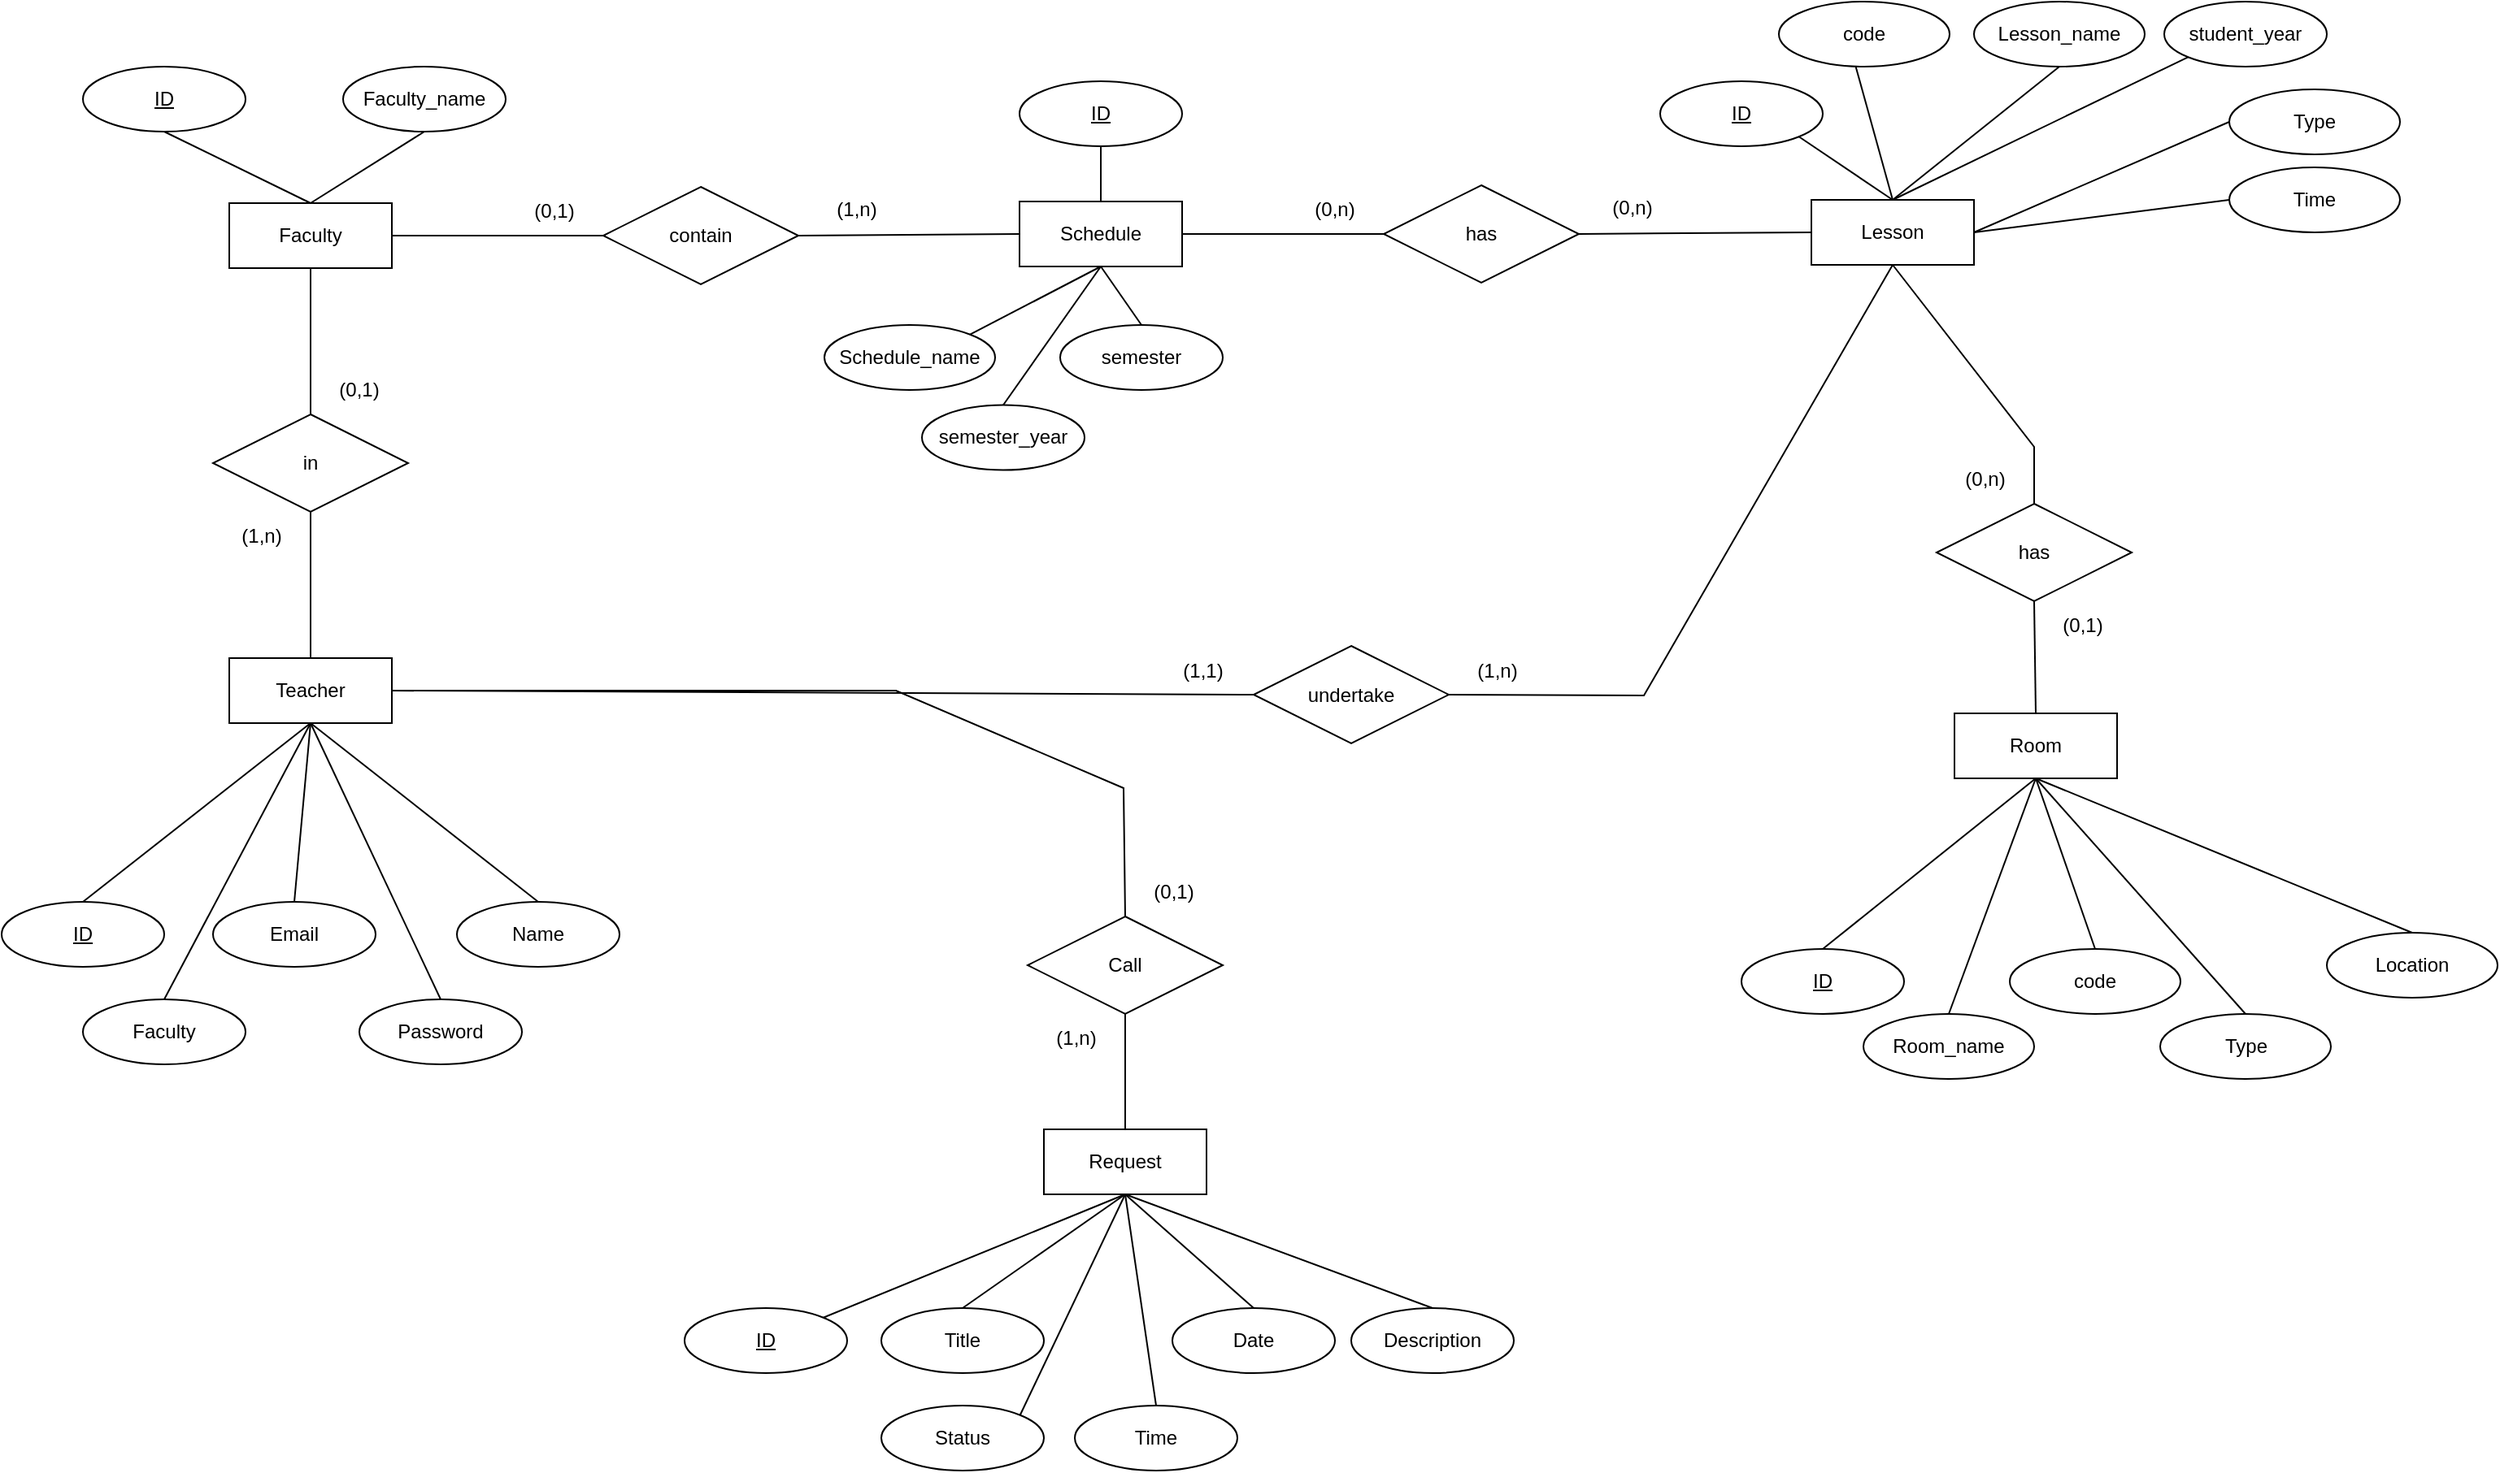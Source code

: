 <mxfile version="24.0.4" type="device">
  <diagram id="Ugs2vV4A1KuJ4jjXR2ai" name="database">
    <mxGraphModel dx="1878" dy="995" grid="1" gridSize="10" guides="1" tooltips="1" connect="1" arrows="1" fold="1" page="1" pageScale="1" pageWidth="1169" pageHeight="827" math="0" shadow="0">
      <root>
        <mxCell id="0" />
        <mxCell id="1" parent="0" />
        <mxCell id="J57o424mAd_ZCcqMx-QD-1" value="Teacher" style="whiteSpace=wrap;html=1;align=center;" parent="1" vertex="1">
          <mxGeometry x="540" y="724" width="100" height="40" as="geometry" />
        </mxCell>
        <mxCell id="J57o424mAd_ZCcqMx-QD-2" value="Faculty" style="whiteSpace=wrap;html=1;align=center;" parent="1" vertex="1">
          <mxGeometry x="540" y="444" width="100" height="40" as="geometry" />
        </mxCell>
        <mxCell id="J57o424mAd_ZCcqMx-QD-3" value="Schedule" style="whiteSpace=wrap;html=1;align=center;" parent="1" vertex="1">
          <mxGeometry x="1026" y="443" width="100" height="40" as="geometry" />
        </mxCell>
        <mxCell id="J57o424mAd_ZCcqMx-QD-4" value="Lesson" style="whiteSpace=wrap;html=1;align=center;" parent="1" vertex="1">
          <mxGeometry x="1513" y="442" width="100" height="40" as="geometry" />
        </mxCell>
        <mxCell id="J57o424mAd_ZCcqMx-QD-5" value="Room" style="whiteSpace=wrap;html=1;align=center;" parent="1" vertex="1">
          <mxGeometry x="1601" y="758" width="100" height="40" as="geometry" />
        </mxCell>
        <mxCell id="J57o424mAd_ZCcqMx-QD-7" value="Request" style="whiteSpace=wrap;html=1;align=center;" parent="1" vertex="1">
          <mxGeometry x="1041" y="1014" width="100" height="40" as="geometry" />
        </mxCell>
        <mxCell id="J57o424mAd_ZCcqMx-QD-9" value="Call" style="shape=rhombus;perimeter=rhombusPerimeter;whiteSpace=wrap;html=1;align=center;" parent="1" vertex="1">
          <mxGeometry x="1031" y="883" width="120" height="60" as="geometry" />
        </mxCell>
        <mxCell id="J57o424mAd_ZCcqMx-QD-13" value="" style="endArrow=none;html=1;rounded=0;exitX=1;exitY=0.5;exitDx=0;exitDy=0;entryX=0.5;entryY=0;entryDx=0;entryDy=0;" parent="1" source="J57o424mAd_ZCcqMx-QD-1" target="J57o424mAd_ZCcqMx-QD-9" edge="1">
          <mxGeometry width="50" height="50" relative="1" as="geometry">
            <mxPoint x="770" y="1054" as="sourcePoint" />
            <mxPoint x="820" y="1004" as="targetPoint" />
            <Array as="points">
              <mxPoint x="950" y="744" />
              <mxPoint x="1090" y="804" />
            </Array>
          </mxGeometry>
        </mxCell>
        <mxCell id="J57o424mAd_ZCcqMx-QD-14" value="" style="endArrow=none;html=1;rounded=0;exitX=0.5;exitY=1;exitDx=0;exitDy=0;entryX=0.5;entryY=0;entryDx=0;entryDy=0;" parent="1" source="J57o424mAd_ZCcqMx-QD-9" target="J57o424mAd_ZCcqMx-QD-7" edge="1">
          <mxGeometry width="50" height="50" relative="1" as="geometry">
            <mxPoint x="810" y="1084" as="sourcePoint" />
            <mxPoint x="930" y="1084" as="targetPoint" />
          </mxGeometry>
        </mxCell>
        <mxCell id="J57o424mAd_ZCcqMx-QD-15" value="" style="endArrow=none;html=1;rounded=0;exitX=1;exitY=0.5;exitDx=0;exitDy=0;entryX=0;entryY=0.5;entryDx=0;entryDy=0;" parent="1" source="J57o424mAd_ZCcqMx-QD-2" target="J57o424mAd_ZCcqMx-QD-16" edge="1">
          <mxGeometry width="50" height="50" relative="1" as="geometry">
            <mxPoint x="660" y="638" as="sourcePoint" />
            <mxPoint x="780" y="638" as="targetPoint" />
          </mxGeometry>
        </mxCell>
        <mxCell id="J57o424mAd_ZCcqMx-QD-16" value="contain" style="shape=rhombus;perimeter=rhombusPerimeter;whiteSpace=wrap;html=1;align=center;" parent="1" vertex="1">
          <mxGeometry x="770" y="434" width="120" height="60" as="geometry" />
        </mxCell>
        <mxCell id="J57o424mAd_ZCcqMx-QD-17" value="has" style="shape=rhombus;perimeter=rhombusPerimeter;whiteSpace=wrap;html=1;align=center;" parent="1" vertex="1">
          <mxGeometry x="1590" y="629" width="120" height="60" as="geometry" />
        </mxCell>
        <mxCell id="J57o424mAd_ZCcqMx-QD-19" value="has" style="shape=rhombus;perimeter=rhombusPerimeter;whiteSpace=wrap;html=1;align=center;" parent="1" vertex="1">
          <mxGeometry x="1250" y="433" width="120" height="60" as="geometry" />
        </mxCell>
        <mxCell id="J57o424mAd_ZCcqMx-QD-20" value="undertake" style="shape=rhombus;perimeter=rhombusPerimeter;whiteSpace=wrap;html=1;align=center;" parent="1" vertex="1">
          <mxGeometry x="1170" y="716.5" width="120" height="60" as="geometry" />
        </mxCell>
        <mxCell id="J57o424mAd_ZCcqMx-QD-21" value="" style="endArrow=none;html=1;rounded=0;exitX=0;exitY=0.5;exitDx=0;exitDy=0;entryX=1;entryY=0.5;entryDx=0;entryDy=0;" parent="1" source="J57o424mAd_ZCcqMx-QD-3" target="J57o424mAd_ZCcqMx-QD-16" edge="1">
          <mxGeometry width="50" height="50" relative="1" as="geometry">
            <mxPoint x="640" y="878" as="sourcePoint" />
            <mxPoint x="770" y="878" as="targetPoint" />
          </mxGeometry>
        </mxCell>
        <mxCell id="J57o424mAd_ZCcqMx-QD-22" value="" style="endArrow=none;html=1;rounded=0;exitX=1;exitY=0.5;exitDx=0;exitDy=0;entryX=0.5;entryY=1;entryDx=0;entryDy=0;" parent="1" source="J57o424mAd_ZCcqMx-QD-20" target="J57o424mAd_ZCcqMx-QD-4" edge="1">
          <mxGeometry width="50" height="50" relative="1" as="geometry">
            <mxPoint x="1450" y="780.25" as="sourcePoint" />
            <mxPoint x="1650" y="730.25" as="targetPoint" />
            <Array as="points">
              <mxPoint x="1410" y="747" />
            </Array>
          </mxGeometry>
        </mxCell>
        <mxCell id="J57o424mAd_ZCcqMx-QD-24" value="" style="endArrow=none;html=1;rounded=0;exitX=0;exitY=0.5;exitDx=0;exitDy=0;entryX=1;entryY=0.5;entryDx=0;entryDy=0;" parent="1" source="J57o424mAd_ZCcqMx-QD-19" target="J57o424mAd_ZCcqMx-QD-3" edge="1">
          <mxGeometry width="50" height="50" relative="1" as="geometry">
            <mxPoint x="1549" y="614" as="sourcePoint" />
            <mxPoint x="1340" y="614" as="targetPoint" />
          </mxGeometry>
        </mxCell>
        <mxCell id="J57o424mAd_ZCcqMx-QD-25" value="" style="endArrow=none;html=1;rounded=0;exitX=0.5;exitY=0;exitDx=0;exitDy=0;entryX=0.5;entryY=1;entryDx=0;entryDy=0;" parent="1" source="J57o424mAd_ZCcqMx-QD-17" target="J57o424mAd_ZCcqMx-QD-4" edge="1">
          <mxGeometry width="50" height="50" relative="1" as="geometry">
            <mxPoint x="1610" y="819.75" as="sourcePoint" />
            <mxPoint x="1620" y="969.75" as="targetPoint" />
            <Array as="points">
              <mxPoint x="1650" y="594" />
            </Array>
          </mxGeometry>
        </mxCell>
        <mxCell id="J57o424mAd_ZCcqMx-QD-27" value="" style="endArrow=none;html=1;rounded=0;entryX=1;entryY=0.5;entryDx=0;entryDy=0;exitX=0;exitY=0.5;exitDx=0;exitDy=0;" parent="1" source="J57o424mAd_ZCcqMx-QD-4" target="J57o424mAd_ZCcqMx-QD-19" edge="1">
          <mxGeometry width="50" height="50" relative="1" as="geometry">
            <mxPoint x="1530" y="878" as="sourcePoint" />
            <mxPoint x="1090" y="878" as="targetPoint" />
          </mxGeometry>
        </mxCell>
        <mxCell id="J57o424mAd_ZCcqMx-QD-28" value="" style="endArrow=none;html=1;rounded=0;entryX=0.5;entryY=1;entryDx=0;entryDy=0;exitX=0.5;exitY=0;exitDx=0;exitDy=0;" parent="1" source="J57o424mAd_ZCcqMx-QD-5" target="J57o424mAd_ZCcqMx-QD-17" edge="1">
          <mxGeometry width="50" height="50" relative="1" as="geometry">
            <mxPoint x="2140" y="775" as="sourcePoint" />
            <mxPoint x="1940" y="765" as="targetPoint" />
          </mxGeometry>
        </mxCell>
        <mxCell id="J57o424mAd_ZCcqMx-QD-29" value="(0,1)" style="text;html=1;align=center;verticalAlign=middle;whiteSpace=wrap;rounded=0;" parent="1" vertex="1">
          <mxGeometry x="1091" y="853" width="60" height="30" as="geometry" />
        </mxCell>
        <mxCell id="J57o424mAd_ZCcqMx-QD-30" value="(1,n)" style="text;html=1;align=center;verticalAlign=middle;whiteSpace=wrap;rounded=0;" parent="1" vertex="1">
          <mxGeometry x="1031" y="943" width="60" height="30" as="geometry" />
        </mxCell>
        <mxCell id="J57o424mAd_ZCcqMx-QD-31" value="(0,1)" style="text;html=1;align=center;verticalAlign=middle;whiteSpace=wrap;rounded=0;" parent="1" vertex="1">
          <mxGeometry x="710" y="434" width="60" height="30" as="geometry" />
        </mxCell>
        <mxCell id="J57o424mAd_ZCcqMx-QD-32" value="(1,n)" style="text;html=1;align=center;verticalAlign=middle;whiteSpace=wrap;rounded=0;" parent="1" vertex="1">
          <mxGeometry x="896" y="433" width="60" height="30" as="geometry" />
        </mxCell>
        <mxCell id="J57o424mAd_ZCcqMx-QD-36" value="(1,1)" style="text;html=1;align=center;verticalAlign=middle;whiteSpace=wrap;rounded=0;" parent="1" vertex="1">
          <mxGeometry x="1109" y="716.5" width="60" height="30" as="geometry" />
        </mxCell>
        <mxCell id="J57o424mAd_ZCcqMx-QD-37" value="(1,n)" style="text;html=1;align=center;verticalAlign=middle;whiteSpace=wrap;rounded=0;" parent="1" vertex="1">
          <mxGeometry x="1290" y="716.5" width="60" height="30" as="geometry" />
        </mxCell>
        <mxCell id="J57o424mAd_ZCcqMx-QD-38" value="(0,n)" style="text;html=1;align=center;verticalAlign=middle;whiteSpace=wrap;rounded=0;" parent="1" vertex="1">
          <mxGeometry x="1190" y="433" width="60" height="30" as="geometry" />
        </mxCell>
        <mxCell id="J57o424mAd_ZCcqMx-QD-39" value="(0,n)" style="text;html=1;align=center;verticalAlign=middle;whiteSpace=wrap;rounded=0;" parent="1" vertex="1">
          <mxGeometry x="1590" y="599" width="60" height="30" as="geometry" />
        </mxCell>
        <mxCell id="J57o424mAd_ZCcqMx-QD-40" value="(0,n)" style="text;html=1;align=center;verticalAlign=middle;whiteSpace=wrap;rounded=0;" parent="1" vertex="1">
          <mxGeometry x="1373" y="432" width="60" height="30" as="geometry" />
        </mxCell>
        <mxCell id="J57o424mAd_ZCcqMx-QD-41" value="(0,1)" style="text;html=1;align=center;verticalAlign=middle;whiteSpace=wrap;rounded=0;" parent="1" vertex="1">
          <mxGeometry x="1650" y="689" width="60" height="30" as="geometry" />
        </mxCell>
        <mxCell id="J57o424mAd_ZCcqMx-QD-42" value="ID" style="ellipse;whiteSpace=wrap;html=1;align=center;fontStyle=4;" parent="1" vertex="1">
          <mxGeometry x="400" y="874" width="100" height="40" as="geometry" />
        </mxCell>
        <mxCell id="J57o424mAd_ZCcqMx-QD-43" value="Email" style="ellipse;whiteSpace=wrap;html=1;align=center;" parent="1" vertex="1">
          <mxGeometry x="530" y="874" width="100" height="40" as="geometry" />
        </mxCell>
        <mxCell id="J57o424mAd_ZCcqMx-QD-44" value="Name" style="ellipse;whiteSpace=wrap;html=1;align=center;" parent="1" vertex="1">
          <mxGeometry x="680" y="874" width="100" height="40" as="geometry" />
        </mxCell>
        <mxCell id="J57o424mAd_ZCcqMx-QD-45" value="Password" style="ellipse;whiteSpace=wrap;html=1;align=center;" parent="1" vertex="1">
          <mxGeometry x="620" y="934" width="100" height="40" as="geometry" />
        </mxCell>
        <mxCell id="J57o424mAd_ZCcqMx-QD-46" value="Faculty" style="ellipse;whiteSpace=wrap;html=1;align=center;" parent="1" vertex="1">
          <mxGeometry x="450" y="934" width="100" height="40" as="geometry" />
        </mxCell>
        <mxCell id="J57o424mAd_ZCcqMx-QD-48" value="" style="endArrow=none;html=1;rounded=0;exitX=0.5;exitY=1;exitDx=0;exitDy=0;entryX=0.5;entryY=0;entryDx=0;entryDy=0;" parent="1" source="J57o424mAd_ZCcqMx-QD-1" target="J57o424mAd_ZCcqMx-QD-44" edge="1">
          <mxGeometry width="50" height="50" relative="1" as="geometry">
            <mxPoint x="480" y="1034" as="sourcePoint" />
            <mxPoint x="610" y="1034" as="targetPoint" />
          </mxGeometry>
        </mxCell>
        <mxCell id="J57o424mAd_ZCcqMx-QD-49" value="" style="endArrow=none;html=1;rounded=0;exitX=0.5;exitY=0;exitDx=0;exitDy=0;entryX=0.5;entryY=1;entryDx=0;entryDy=0;" parent="1" source="J57o424mAd_ZCcqMx-QD-43" target="J57o424mAd_ZCcqMx-QD-1" edge="1">
          <mxGeometry width="50" height="50" relative="1" as="geometry">
            <mxPoint x="430" y="1054" as="sourcePoint" />
            <mxPoint x="510" y="1094" as="targetPoint" />
          </mxGeometry>
        </mxCell>
        <mxCell id="J57o424mAd_ZCcqMx-QD-50" value="" style="endArrow=none;html=1;rounded=0;exitX=0.5;exitY=0;exitDx=0;exitDy=0;entryX=0.5;entryY=1;entryDx=0;entryDy=0;" parent="1" source="J57o424mAd_ZCcqMx-QD-46" target="J57o424mAd_ZCcqMx-QD-1" edge="1">
          <mxGeometry width="50" height="50" relative="1" as="geometry">
            <mxPoint x="440" y="1064" as="sourcePoint" />
            <mxPoint x="520" y="1104" as="targetPoint" />
          </mxGeometry>
        </mxCell>
        <mxCell id="J57o424mAd_ZCcqMx-QD-51" value="" style="endArrow=none;html=1;rounded=0;exitX=0.5;exitY=0;exitDx=0;exitDy=0;entryX=0.5;entryY=1;entryDx=0;entryDy=0;" parent="1" source="J57o424mAd_ZCcqMx-QD-42" target="J57o424mAd_ZCcqMx-QD-1" edge="1">
          <mxGeometry width="50" height="50" relative="1" as="geometry">
            <mxPoint x="450" y="1074" as="sourcePoint" />
            <mxPoint x="420" y="1044" as="targetPoint" />
          </mxGeometry>
        </mxCell>
        <mxCell id="J57o424mAd_ZCcqMx-QD-52" value="" style="endArrow=none;html=1;rounded=0;entryX=0.5;entryY=0;entryDx=0;entryDy=0;exitX=0.5;exitY=1;exitDx=0;exitDy=0;" parent="1" source="J57o424mAd_ZCcqMx-QD-1" target="J57o424mAd_ZCcqMx-QD-45" edge="1">
          <mxGeometry width="50" height="50" relative="1" as="geometry">
            <mxPoint x="420" y="1064" as="sourcePoint" />
            <mxPoint x="540" y="1124" as="targetPoint" />
          </mxGeometry>
        </mxCell>
        <mxCell id="J57o424mAd_ZCcqMx-QD-53" value="ID" style="ellipse;whiteSpace=wrap;html=1;align=center;fontStyle=4;" parent="1" vertex="1">
          <mxGeometry x="820" y="1124" width="100" height="40" as="geometry" />
        </mxCell>
        <mxCell id="J57o424mAd_ZCcqMx-QD-56" value="Description" style="ellipse;whiteSpace=wrap;html=1;align=center;" parent="1" vertex="1">
          <mxGeometry x="1230" y="1124" width="100" height="40" as="geometry" />
        </mxCell>
        <mxCell id="J57o424mAd_ZCcqMx-QD-57" value="Status" style="ellipse;whiteSpace=wrap;html=1;align=center;" parent="1" vertex="1">
          <mxGeometry x="941" y="1184" width="100" height="40" as="geometry" />
        </mxCell>
        <mxCell id="J57o424mAd_ZCcqMx-QD-58" value="Date" style="ellipse;whiteSpace=wrap;html=1;align=center;" parent="1" vertex="1">
          <mxGeometry x="1120" y="1124" width="100" height="40" as="geometry" />
        </mxCell>
        <mxCell id="J57o424mAd_ZCcqMx-QD-59" value="Time" style="ellipse;whiteSpace=wrap;html=1;align=center;" parent="1" vertex="1">
          <mxGeometry x="1060" y="1184" width="100" height="40" as="geometry" />
        </mxCell>
        <mxCell id="J57o424mAd_ZCcqMx-QD-60" value="" style="endArrow=none;html=1;rounded=0;exitX=0.5;exitY=1;exitDx=0;exitDy=0;entryX=1;entryY=0;entryDx=0;entryDy=0;" parent="1" source="J57o424mAd_ZCcqMx-QD-7" target="J57o424mAd_ZCcqMx-QD-53" edge="1">
          <mxGeometry width="50" height="50" relative="1" as="geometry">
            <mxPoint x="1350" y="1334" as="sourcePoint" />
            <mxPoint x="1430" y="1294" as="targetPoint" />
          </mxGeometry>
        </mxCell>
        <mxCell id="J57o424mAd_ZCcqMx-QD-61" value="" style="endArrow=none;html=1;rounded=0;exitX=0.5;exitY=1;exitDx=0;exitDy=0;entryX=0.5;entryY=0;entryDx=0;entryDy=0;" parent="1" source="J57o424mAd_ZCcqMx-QD-7" target="J57o424mAd_ZCcqMx-QD-59" edge="1">
          <mxGeometry width="50" height="50" relative="1" as="geometry">
            <mxPoint x="1170" y="1314" as="sourcePoint" />
            <mxPoint x="1240" y="1214" as="targetPoint" />
          </mxGeometry>
        </mxCell>
        <mxCell id="J57o424mAd_ZCcqMx-QD-62" value="" style="endArrow=none;html=1;rounded=0;exitX=0.5;exitY=1;exitDx=0;exitDy=0;entryX=1;entryY=0;entryDx=0;entryDy=0;" parent="1" source="J57o424mAd_ZCcqMx-QD-7" target="J57o424mAd_ZCcqMx-QD-57" edge="1">
          <mxGeometry width="50" height="50" relative="1" as="geometry">
            <mxPoint x="1180" y="1324" as="sourcePoint" />
            <mxPoint x="1250" y="1224" as="targetPoint" />
          </mxGeometry>
        </mxCell>
        <mxCell id="J57o424mAd_ZCcqMx-QD-63" value="" style="endArrow=none;html=1;rounded=0;exitX=0.5;exitY=1;exitDx=0;exitDy=0;entryX=0.5;entryY=0;entryDx=0;entryDy=0;" parent="1" source="J57o424mAd_ZCcqMx-QD-7" target="J57o424mAd_ZCcqMx-QD-56" edge="1">
          <mxGeometry width="50" height="50" relative="1" as="geometry">
            <mxPoint x="1190" y="1334" as="sourcePoint" />
            <mxPoint x="1260" y="1234" as="targetPoint" />
          </mxGeometry>
        </mxCell>
        <mxCell id="J57o424mAd_ZCcqMx-QD-64" value="" style="endArrow=none;html=1;rounded=0;exitX=0.5;exitY=1;exitDx=0;exitDy=0;entryX=0.5;entryY=0;entryDx=0;entryDy=0;" parent="1" source="J57o424mAd_ZCcqMx-QD-7" target="J57o424mAd_ZCcqMx-QD-58" edge="1">
          <mxGeometry width="50" height="50" relative="1" as="geometry">
            <mxPoint x="1170" y="1314" as="sourcePoint" />
            <mxPoint x="1250" y="1314" as="targetPoint" />
          </mxGeometry>
        </mxCell>
        <mxCell id="J57o424mAd_ZCcqMx-QD-65" value="ID" style="ellipse;whiteSpace=wrap;html=1;align=center;fontStyle=4;" parent="1" vertex="1">
          <mxGeometry x="450" y="360" width="100" height="40" as="geometry" />
        </mxCell>
        <mxCell id="J57o424mAd_ZCcqMx-QD-66" value="Faculty_name" style="ellipse;whiteSpace=wrap;html=1;align=center;" parent="1" vertex="1">
          <mxGeometry x="610" y="360" width="100" height="40" as="geometry" />
        </mxCell>
        <mxCell id="J57o424mAd_ZCcqMx-QD-67" value="Title" style="ellipse;whiteSpace=wrap;html=1;align=center;" parent="1" vertex="1">
          <mxGeometry x="941" y="1124" width="100" height="40" as="geometry" />
        </mxCell>
        <mxCell id="J57o424mAd_ZCcqMx-QD-68" value="" style="endArrow=none;html=1;rounded=0;exitX=0.5;exitY=1;exitDx=0;exitDy=0;entryX=0.5;entryY=0;entryDx=0;entryDy=0;" parent="1" source="J57o424mAd_ZCcqMx-QD-7" target="J57o424mAd_ZCcqMx-QD-67" edge="1">
          <mxGeometry width="50" height="50" relative="1" as="geometry">
            <mxPoint x="1170" y="1314" as="sourcePoint" />
            <mxPoint x="1170" y="1174" as="targetPoint" />
          </mxGeometry>
        </mxCell>
        <mxCell id="J57o424mAd_ZCcqMx-QD-69" value="" style="endArrow=none;html=1;rounded=0;entryX=0.5;entryY=1;entryDx=0;entryDy=0;exitX=0.5;exitY=0;exitDx=0;exitDy=0;" parent="1" source="J57o424mAd_ZCcqMx-QD-2" target="J57o424mAd_ZCcqMx-QD-65" edge="1">
          <mxGeometry width="50" height="50" relative="1" as="geometry">
            <mxPoint x="780" y="460" as="sourcePoint" />
            <mxPoint x="830" y="410" as="targetPoint" />
          </mxGeometry>
        </mxCell>
        <mxCell id="J57o424mAd_ZCcqMx-QD-70" value="" style="endArrow=none;html=1;rounded=0;entryX=0.5;entryY=1;entryDx=0;entryDy=0;exitX=0.5;exitY=0;exitDx=0;exitDy=0;" parent="1" source="J57o424mAd_ZCcqMx-QD-2" target="J57o424mAd_ZCcqMx-QD-66" edge="1">
          <mxGeometry width="50" height="50" relative="1" as="geometry">
            <mxPoint x="600" y="454" as="sourcePoint" />
            <mxPoint x="510" y="420" as="targetPoint" />
          </mxGeometry>
        </mxCell>
        <mxCell id="J57o424mAd_ZCcqMx-QD-71" value="ID" style="ellipse;whiteSpace=wrap;html=1;align=center;fontStyle=4;" parent="1" vertex="1">
          <mxGeometry x="1026" y="369" width="100" height="40" as="geometry" />
        </mxCell>
        <mxCell id="J57o424mAd_ZCcqMx-QD-72" value="Schedule_name" style="ellipse;whiteSpace=wrap;html=1;align=center;" parent="1" vertex="1">
          <mxGeometry x="906" y="519" width="105" height="40" as="geometry" />
        </mxCell>
        <mxCell id="J57o424mAd_ZCcqMx-QD-73" value="semester" style="ellipse;whiteSpace=wrap;html=1;align=center;" parent="1" vertex="1">
          <mxGeometry x="1051" y="519" width="100" height="40" as="geometry" />
        </mxCell>
        <mxCell id="J57o424mAd_ZCcqMx-QD-74" value="semester_year" style="ellipse;whiteSpace=wrap;html=1;align=center;" parent="1" vertex="1">
          <mxGeometry x="966" y="568.25" width="100" height="40" as="geometry" />
        </mxCell>
        <mxCell id="J57o424mAd_ZCcqMx-QD-76" value="" style="endArrow=none;html=1;rounded=0;entryX=0.5;entryY=1;entryDx=0;entryDy=0;exitX=0.5;exitY=0;exitDx=0;exitDy=0;" parent="1" source="J57o424mAd_ZCcqMx-QD-3" target="J57o424mAd_ZCcqMx-QD-71" edge="1">
          <mxGeometry width="50" height="50" relative="1" as="geometry">
            <mxPoint x="606" y="453" as="sourcePoint" />
            <mxPoint x="676" y="409" as="targetPoint" />
          </mxGeometry>
        </mxCell>
        <mxCell id="J57o424mAd_ZCcqMx-QD-77" value="" style="endArrow=none;html=1;rounded=0;entryX=1;entryY=0;entryDx=0;entryDy=0;exitX=0.5;exitY=1;exitDx=0;exitDy=0;" parent="1" source="J57o424mAd_ZCcqMx-QD-3" target="J57o424mAd_ZCcqMx-QD-72" edge="1">
          <mxGeometry width="50" height="50" relative="1" as="geometry">
            <mxPoint x="1086" y="453" as="sourcePoint" />
            <mxPoint x="1006" y="409" as="targetPoint" />
          </mxGeometry>
        </mxCell>
        <mxCell id="J57o424mAd_ZCcqMx-QD-78" value="" style="endArrow=none;html=1;rounded=0;entryX=0.5;entryY=0;entryDx=0;entryDy=0;exitX=0.5;exitY=1;exitDx=0;exitDy=0;" parent="1" source="J57o424mAd_ZCcqMx-QD-3" target="J57o424mAd_ZCcqMx-QD-74" edge="1">
          <mxGeometry width="50" height="50" relative="1" as="geometry">
            <mxPoint x="1086" y="453" as="sourcePoint" />
            <mxPoint x="1006" y="409" as="targetPoint" />
          </mxGeometry>
        </mxCell>
        <mxCell id="J57o424mAd_ZCcqMx-QD-79" value="" style="endArrow=none;html=1;rounded=0;entryX=0.5;entryY=0;entryDx=0;entryDy=0;exitX=0.5;exitY=1;exitDx=0;exitDy=0;" parent="1" source="J57o424mAd_ZCcqMx-QD-3" target="J57o424mAd_ZCcqMx-QD-73" edge="1">
          <mxGeometry width="50" height="50" relative="1" as="geometry">
            <mxPoint x="1096" y="463" as="sourcePoint" />
            <mxPoint x="1016" y="419" as="targetPoint" />
          </mxGeometry>
        </mxCell>
        <mxCell id="J57o424mAd_ZCcqMx-QD-81" value="ID" style="ellipse;whiteSpace=wrap;html=1;align=center;fontStyle=4;" parent="1" vertex="1">
          <mxGeometry x="1420" y="369" width="100" height="40" as="geometry" />
        </mxCell>
        <mxCell id="J57o424mAd_ZCcqMx-QD-82" value="code" style="ellipse;whiteSpace=wrap;html=1;align=center;" parent="1" vertex="1">
          <mxGeometry x="1493" y="320" width="105" height="40" as="geometry" />
        </mxCell>
        <mxCell id="J57o424mAd_ZCcqMx-QD-83" value="Lesson_name" style="ellipse;whiteSpace=wrap;html=1;align=center;" parent="1" vertex="1">
          <mxGeometry x="1613" y="320" width="105" height="40" as="geometry" />
        </mxCell>
        <mxCell id="J57o424mAd_ZCcqMx-QD-85" value="Type" style="ellipse;whiteSpace=wrap;html=1;align=center;" parent="1" vertex="1">
          <mxGeometry x="1770" y="374" width="105" height="40" as="geometry" />
        </mxCell>
        <mxCell id="J57o424mAd_ZCcqMx-QD-86" value="Time" style="ellipse;whiteSpace=wrap;html=1;align=center;" parent="1" vertex="1">
          <mxGeometry x="1770" y="422" width="105" height="40" as="geometry" />
        </mxCell>
        <mxCell id="J57o424mAd_ZCcqMx-QD-87" value="student_year" style="ellipse;whiteSpace=wrap;html=1;align=center;" parent="1" vertex="1">
          <mxGeometry x="1730" y="320" width="100" height="40" as="geometry" />
        </mxCell>
        <mxCell id="J57o424mAd_ZCcqMx-QD-88" value="" style="endArrow=none;html=1;rounded=0;exitX=1;exitY=1;exitDx=0;exitDy=0;entryX=0.5;entryY=0;entryDx=0;entryDy=0;" parent="1" source="J57o424mAd_ZCcqMx-QD-81" target="J57o424mAd_ZCcqMx-QD-4" edge="1">
          <mxGeometry width="50" height="50" relative="1" as="geometry">
            <mxPoint x="1863" y="368" as="sourcePoint" />
            <mxPoint x="1623" y="472" as="targetPoint" />
            <Array as="points" />
          </mxGeometry>
        </mxCell>
        <mxCell id="J57o424mAd_ZCcqMx-QD-89" value="" style="endArrow=none;html=1;rounded=0;exitX=0.451;exitY=1.005;exitDx=0;exitDy=0;entryX=0.5;entryY=0;entryDx=0;entryDy=0;exitPerimeter=0;" parent="1" source="J57o424mAd_ZCcqMx-QD-82" target="J57o424mAd_ZCcqMx-QD-4" edge="1">
          <mxGeometry width="50" height="50" relative="1" as="geometry">
            <mxPoint x="1483" y="368" as="sourcePoint" />
            <mxPoint x="1573" y="452" as="targetPoint" />
            <Array as="points" />
          </mxGeometry>
        </mxCell>
        <mxCell id="J57o424mAd_ZCcqMx-QD-90" value="" style="endArrow=none;html=1;rounded=0;exitX=0.5;exitY=1;exitDx=0;exitDy=0;entryX=0.5;entryY=0;entryDx=0;entryDy=0;" parent="1" source="J57o424mAd_ZCcqMx-QD-83" target="J57o424mAd_ZCcqMx-QD-4" edge="1">
          <mxGeometry width="50" height="50" relative="1" as="geometry">
            <mxPoint x="1590" y="348" as="sourcePoint" />
            <mxPoint x="1573" y="452" as="targetPoint" />
            <Array as="points" />
          </mxGeometry>
        </mxCell>
        <mxCell id="J57o424mAd_ZCcqMx-QD-92" value="" style="endArrow=none;html=1;rounded=0;exitX=0;exitY=0.5;exitDx=0;exitDy=0;entryX=1;entryY=0.5;entryDx=0;entryDy=0;" parent="1" source="J57o424mAd_ZCcqMx-QD-86" target="J57o424mAd_ZCcqMx-QD-4" edge="1">
          <mxGeometry width="50" height="50" relative="1" as="geometry">
            <mxPoint x="1471" y="548" as="sourcePoint" />
            <mxPoint x="1573" y="492" as="targetPoint" />
            <Array as="points" />
          </mxGeometry>
        </mxCell>
        <mxCell id="J57o424mAd_ZCcqMx-QD-93" value="" style="endArrow=none;html=1;rounded=0;exitX=0;exitY=0.5;exitDx=0;exitDy=0;entryX=1;entryY=0.5;entryDx=0;entryDy=0;" parent="1" source="J57o424mAd_ZCcqMx-QD-85" target="J57o424mAd_ZCcqMx-QD-4" edge="1">
          <mxGeometry width="50" height="50" relative="1" as="geometry">
            <mxPoint x="1531" y="598" as="sourcePoint" />
            <mxPoint x="1573" y="492" as="targetPoint" />
            <Array as="points" />
          </mxGeometry>
        </mxCell>
        <mxCell id="J57o424mAd_ZCcqMx-QD-94" value="" style="endArrow=none;html=1;rounded=0;exitX=0;exitY=1;exitDx=0;exitDy=0;entryX=0.5;entryY=0;entryDx=0;entryDy=0;" parent="1" source="J57o424mAd_ZCcqMx-QD-87" target="J57o424mAd_ZCcqMx-QD-4" edge="1">
          <mxGeometry width="50" height="50" relative="1" as="geometry">
            <mxPoint x="1606" y="558" as="sourcePoint" />
            <mxPoint x="1573" y="492" as="targetPoint" />
            <Array as="points" />
          </mxGeometry>
        </mxCell>
        <mxCell id="J57o424mAd_ZCcqMx-QD-99" value="ID" style="ellipse;whiteSpace=wrap;html=1;align=center;fontStyle=4;" parent="1" vertex="1">
          <mxGeometry x="1470" y="903" width="100" height="40" as="geometry" />
        </mxCell>
        <mxCell id="J57o424mAd_ZCcqMx-QD-100" value="Type" style="ellipse;whiteSpace=wrap;html=1;align=center;" parent="1" vertex="1">
          <mxGeometry x="1727.5" y="943" width="105" height="40" as="geometry" />
        </mxCell>
        <mxCell id="J57o424mAd_ZCcqMx-QD-101" value="code" style="ellipse;whiteSpace=wrap;html=1;align=center;" parent="1" vertex="1">
          <mxGeometry x="1635" y="903" width="105" height="40" as="geometry" />
        </mxCell>
        <mxCell id="J57o424mAd_ZCcqMx-QD-102" value="Room_name" style="ellipse;whiteSpace=wrap;html=1;align=center;" parent="1" vertex="1">
          <mxGeometry x="1545" y="943" width="105" height="40" as="geometry" />
        </mxCell>
        <mxCell id="J57o424mAd_ZCcqMx-QD-103" value="" style="endArrow=none;html=1;rounded=0;entryX=0.5;entryY=0;entryDx=0;entryDy=0;exitX=0.5;exitY=1;exitDx=0;exitDy=0;" parent="1" source="J57o424mAd_ZCcqMx-QD-5" target="J57o424mAd_ZCcqMx-QD-99" edge="1">
          <mxGeometry width="50" height="50" relative="1" as="geometry">
            <mxPoint x="1608" y="788" as="sourcePoint" />
            <mxPoint x="1399" y="788" as="targetPoint" />
          </mxGeometry>
        </mxCell>
        <mxCell id="J57o424mAd_ZCcqMx-QD-104" value="" style="endArrow=none;html=1;rounded=0;entryX=0.5;entryY=0;entryDx=0;entryDy=0;exitX=0.5;exitY=1;exitDx=0;exitDy=0;" parent="1" source="J57o424mAd_ZCcqMx-QD-5" target="J57o424mAd_ZCcqMx-QD-102" edge="1">
          <mxGeometry width="50" height="50" relative="1" as="geometry">
            <mxPoint x="1670" y="843" as="sourcePoint" />
            <mxPoint x="1699" y="712" as="targetPoint" />
          </mxGeometry>
        </mxCell>
        <mxCell id="J57o424mAd_ZCcqMx-QD-105" value="" style="endArrow=none;html=1;rounded=0;entryX=0.5;entryY=0;entryDx=0;entryDy=0;exitX=0.5;exitY=1;exitDx=0;exitDy=0;" parent="1" source="J57o424mAd_ZCcqMx-QD-5" target="J57o424mAd_ZCcqMx-QD-101" edge="1">
          <mxGeometry width="50" height="50" relative="1" as="geometry">
            <mxPoint x="1708" y="788" as="sourcePoint" />
            <mxPoint x="1899" y="712" as="targetPoint" />
          </mxGeometry>
        </mxCell>
        <mxCell id="J57o424mAd_ZCcqMx-QD-106" value="" style="endArrow=none;html=1;rounded=0;entryX=0.5;entryY=0;entryDx=0;entryDy=0;exitX=0.5;exitY=1;exitDx=0;exitDy=0;" parent="1" source="J57o424mAd_ZCcqMx-QD-5" target="J57o424mAd_ZCcqMx-QD-100" edge="1">
          <mxGeometry width="50" height="50" relative="1" as="geometry">
            <mxPoint x="1708" y="788" as="sourcePoint" />
            <mxPoint x="1819" y="828" as="targetPoint" />
          </mxGeometry>
        </mxCell>
        <mxCell id="J57o424mAd_ZCcqMx-QD-107" value="in" style="shape=rhombus;perimeter=rhombusPerimeter;whiteSpace=wrap;html=1;align=center;" parent="1" vertex="1">
          <mxGeometry x="530" y="574" width="120" height="60" as="geometry" />
        </mxCell>
        <mxCell id="J57o424mAd_ZCcqMx-QD-108" value="" style="endArrow=none;html=1;rounded=0;exitX=0.5;exitY=0;exitDx=0;exitDy=0;entryX=0.5;entryY=1;entryDx=0;entryDy=0;" parent="1" source="J57o424mAd_ZCcqMx-QD-1" target="J57o424mAd_ZCcqMx-QD-107" edge="1">
          <mxGeometry width="50" height="50" relative="1" as="geometry">
            <mxPoint x="730" y="1034" as="sourcePoint" />
            <mxPoint x="860" y="1034" as="targetPoint" />
          </mxGeometry>
        </mxCell>
        <mxCell id="J57o424mAd_ZCcqMx-QD-109" value="" style="endArrow=none;html=1;rounded=0;exitX=0.5;exitY=0;exitDx=0;exitDy=0;entryX=0.5;entryY=1;entryDx=0;entryDy=0;" parent="1" source="J57o424mAd_ZCcqMx-QD-107" target="J57o424mAd_ZCcqMx-QD-2" edge="1">
          <mxGeometry width="50" height="50" relative="1" as="geometry">
            <mxPoint x="460" y="974" as="sourcePoint" />
            <mxPoint x="540" y="744" as="targetPoint" />
          </mxGeometry>
        </mxCell>
        <mxCell id="J57o424mAd_ZCcqMx-QD-110" value="" style="endArrow=none;html=1;rounded=0;entryX=0;entryY=0.5;entryDx=0;entryDy=0;exitX=1;exitY=0.5;exitDx=0;exitDy=0;" parent="1" source="J57o424mAd_ZCcqMx-QD-1" target="J57o424mAd_ZCcqMx-QD-20" edge="1">
          <mxGeometry width="50" height="50" relative="1" as="geometry">
            <mxPoint x="1000" y="664" as="sourcePoint" />
            <mxPoint x="1036" y="1091" as="targetPoint" />
            <Array as="points" />
          </mxGeometry>
        </mxCell>
        <mxCell id="J57o424mAd_ZCcqMx-QD-111" value="(0,1)" style="text;html=1;align=center;verticalAlign=middle;whiteSpace=wrap;rounded=0;" parent="1" vertex="1">
          <mxGeometry x="590" y="544" width="60" height="30" as="geometry" />
        </mxCell>
        <mxCell id="J57o424mAd_ZCcqMx-QD-112" value="(1,n)" style="text;html=1;align=center;verticalAlign=middle;whiteSpace=wrap;rounded=0;" parent="1" vertex="1">
          <mxGeometry x="530" y="634" width="60" height="30" as="geometry" />
        </mxCell>
        <mxCell id="9gqH7Kb756aKsZUOM_s8-2" value="Location" style="ellipse;whiteSpace=wrap;html=1;align=center;" parent="1" vertex="1">
          <mxGeometry x="1830" y="893" width="105" height="40" as="geometry" />
        </mxCell>
        <mxCell id="9gqH7Kb756aKsZUOM_s8-3" value="" style="endArrow=none;html=1;rounded=0;exitX=0.5;exitY=1;exitDx=0;exitDy=0;entryX=0.5;entryY=0;entryDx=0;entryDy=0;" parent="1" source="J57o424mAd_ZCcqMx-QD-5" target="9gqH7Kb756aKsZUOM_s8-2" edge="1">
          <mxGeometry width="50" height="50" relative="1" as="geometry">
            <mxPoint x="1661" y="808" as="sourcePoint" />
            <mxPoint x="1890" y="890" as="targetPoint" />
          </mxGeometry>
        </mxCell>
      </root>
    </mxGraphModel>
  </diagram>
</mxfile>
